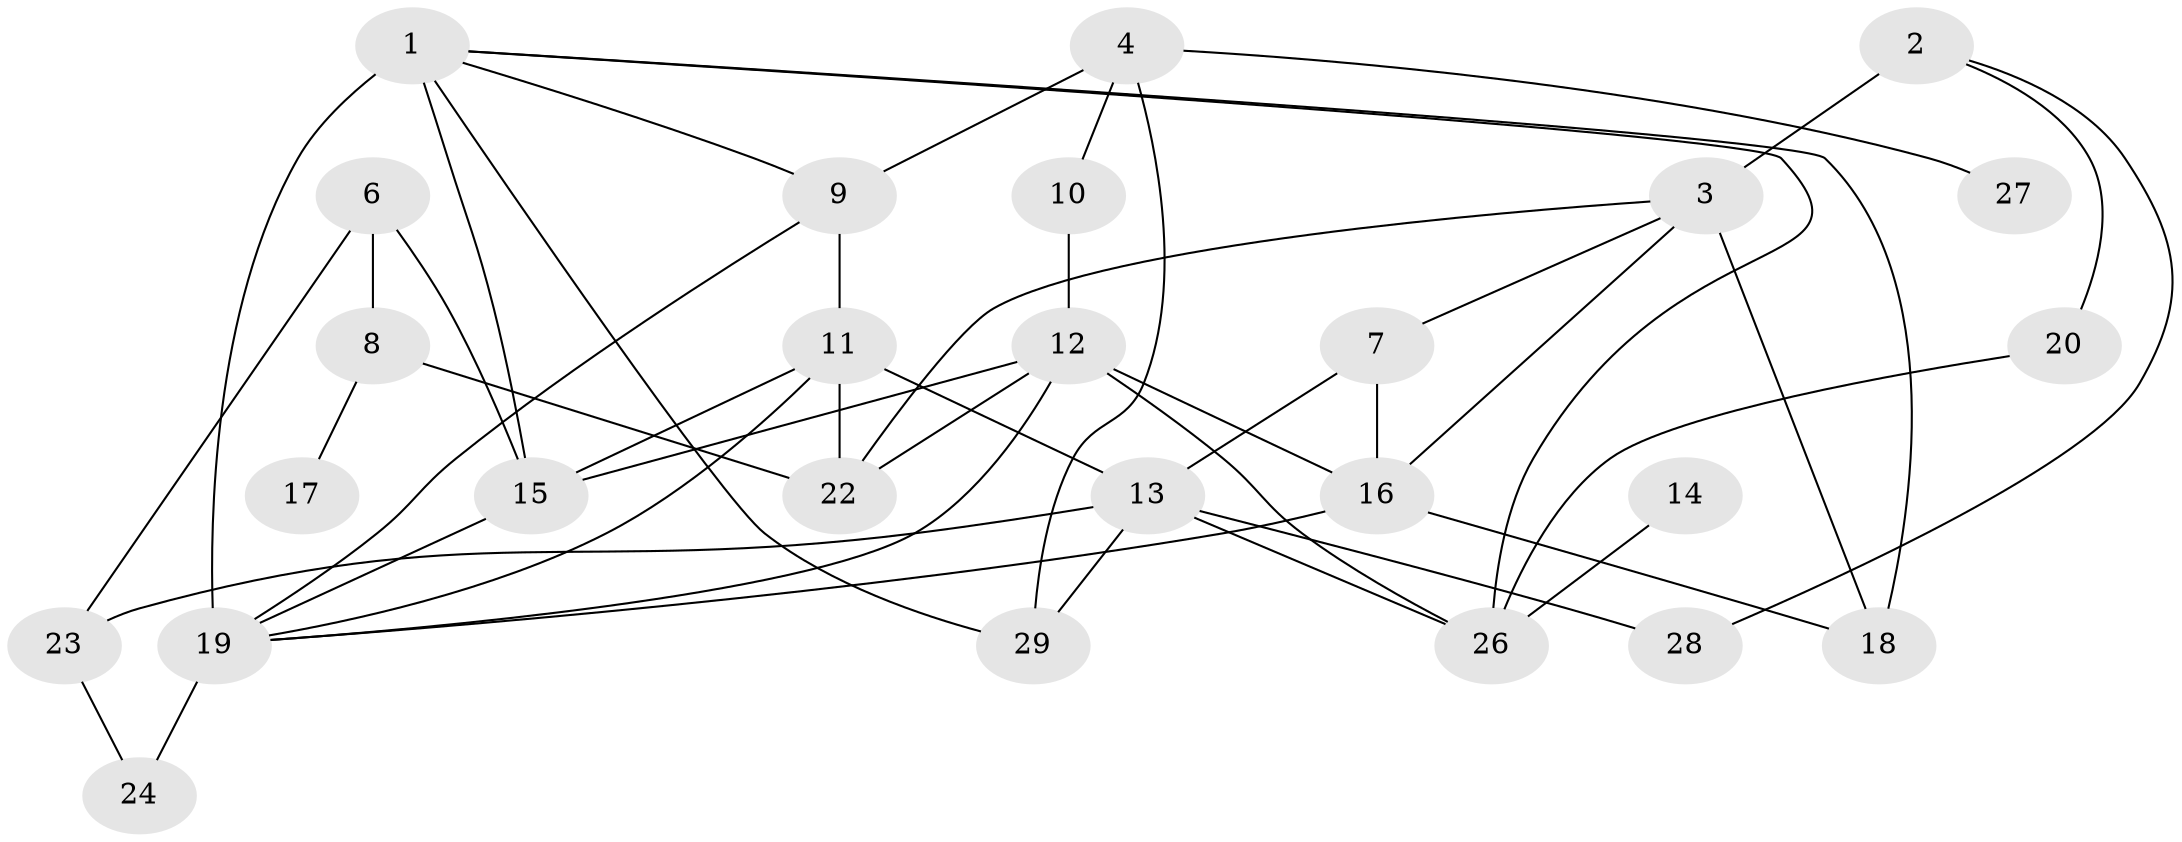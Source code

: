 // original degree distribution, {4: 0.10344827586206896, 7: 0.017241379310344827, 2: 0.27586206896551724, 3: 0.3448275862068966, 1: 0.08620689655172414, 5: 0.08620689655172414, 6: 0.034482758620689655, 9: 0.017241379310344827, 0: 0.034482758620689655}
// Generated by graph-tools (version 1.1) at 2025/33/03/09/25 02:33:47]
// undirected, 26 vertices, 47 edges
graph export_dot {
graph [start="1"]
  node [color=gray90,style=filled];
  1;
  2;
  3;
  4;
  6;
  7;
  8;
  9;
  10;
  11;
  12;
  13;
  14;
  15;
  16;
  17;
  18;
  19;
  20;
  22;
  23;
  24;
  26;
  27;
  28;
  29;
  1 -- 9 [weight=2.0];
  1 -- 15 [weight=1.0];
  1 -- 18 [weight=2.0];
  1 -- 19 [weight=7.0];
  1 -- 26 [weight=1.0];
  1 -- 29 [weight=1.0];
  2 -- 3 [weight=2.0];
  2 -- 20 [weight=1.0];
  2 -- 28 [weight=1.0];
  3 -- 7 [weight=1.0];
  3 -- 16 [weight=1.0];
  3 -- 18 [weight=2.0];
  3 -- 22 [weight=1.0];
  4 -- 9 [weight=1.0];
  4 -- 10 [weight=1.0];
  4 -- 27 [weight=1.0];
  4 -- 29 [weight=1.0];
  6 -- 8 [weight=1.0];
  6 -- 15 [weight=1.0];
  6 -- 23 [weight=1.0];
  7 -- 13 [weight=1.0];
  7 -- 16 [weight=1.0];
  8 -- 17 [weight=1.0];
  8 -- 22 [weight=1.0];
  9 -- 11 [weight=1.0];
  9 -- 19 [weight=1.0];
  10 -- 12 [weight=1.0];
  11 -- 13 [weight=1.0];
  11 -- 15 [weight=1.0];
  11 -- 19 [weight=1.0];
  11 -- 22 [weight=1.0];
  12 -- 15 [weight=1.0];
  12 -- 16 [weight=1.0];
  12 -- 19 [weight=1.0];
  12 -- 22 [weight=2.0];
  12 -- 26 [weight=1.0];
  13 -- 23 [weight=1.0];
  13 -- 26 [weight=1.0];
  13 -- 28 [weight=1.0];
  13 -- 29 [weight=1.0];
  14 -- 26 [weight=1.0];
  15 -- 19 [weight=1.0];
  16 -- 18 [weight=1.0];
  16 -- 19 [weight=1.0];
  19 -- 24 [weight=1.0];
  20 -- 26 [weight=1.0];
  23 -- 24 [weight=1.0];
}
